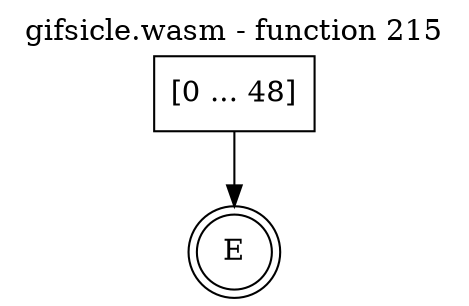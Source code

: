 digraph finite_state_machine {
    label = "gifsicle.wasm - function 215"
    labelloc =  t
    labelfontsize = 16
    labelfontcolor = black
    labelfontname = "Helvetica"
    node [shape = doublecircle]; E ;
    node [shape = box];
    node [shape=box, color=black, style=solid] 0[label="[0 ... 48]"]
    0 -> E;
}
